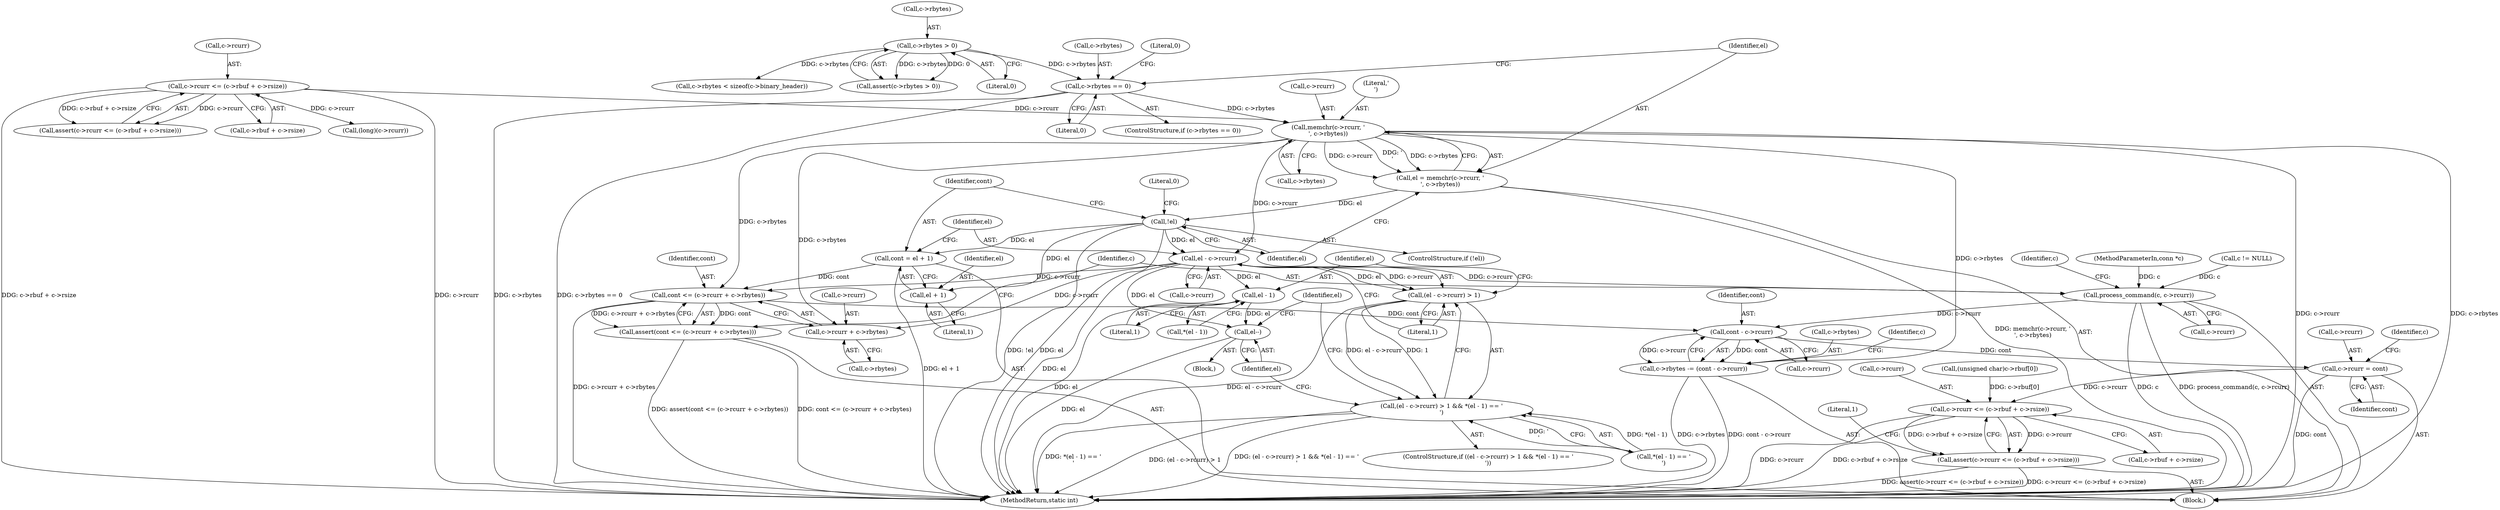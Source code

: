 digraph "0_memcached_75cc83685e103bc8ba380a57468c8f04413033f9@API" {
"1000482" [label="(Call,memchr(c->rcurr, '\n', c->rbytes))"];
"1000113" [label="(Call,c->rcurr <= (c->rbuf + c->rsize))"];
"1000473" [label="(Call,c->rbytes == 0)"];
"1000125" [label="(Call,c->rbytes > 0)"];
"1000480" [label="(Call,el = memchr(c->rcurr, '\n', c->rbytes))"];
"1000491" [label="(Call,!el)"];
"1000495" [label="(Call,cont = el + 1)"];
"1000523" [label="(Call,cont <= (c->rcurr + c->rbytes))"];
"1000522" [label="(Call,assert(cont <= (c->rcurr + c->rbytes)))"];
"1000541" [label="(Call,cont - c->rcurr)"];
"1000537" [label="(Call,c->rbytes -= (cont - c->rcurr))"];
"1000546" [label="(Call,c->rcurr = cont)"];
"1000552" [label="(Call,c->rcurr <= (c->rbuf + c->rsize))"];
"1000551" [label="(Call,assert(c->rcurr <= (c->rbuf + c->rsize)))"];
"1000497" [label="(Call,el + 1)"];
"1000503" [label="(Call,el - c->rcurr)"];
"1000502" [label="(Call,(el - c->rcurr) > 1)"];
"1000501" [label="(Call,(el - c->rcurr) > 1 && *(el - 1) == '\r')"];
"1000511" [label="(Call,el - 1)"];
"1000516" [label="(Call,el--)"];
"1000525" [label="(Call,c->rcurr + c->rbytes)"];
"1000532" [label="(Call,process_command(c, c->rcurr))"];
"1000550" [label="(Identifier,cont)"];
"1000109" [label="(Call,c != NULL)"];
"1000473" [label="(Call,c->rbytes == 0)"];
"1000510" [label="(Call,*(el - 1))"];
"1000474" [label="(Call,c->rbytes)"];
"1000552" [label="(Call,c->rcurr <= (c->rbuf + c->rsize))"];
"1000483" [label="(Call,c->rcurr)"];
"1000193" [label="(Call,c->rbytes < sizeof(c->binary_header))"];
"1000503" [label="(Call,el - c->rcurr)"];
"1000496" [label="(Identifier,cont)"];
"1000538" [label="(Call,c->rbytes)"];
"1000526" [label="(Call,c->rcurr)"];
"1000524" [label="(Identifier,cont)"];
"1000515" [label="(Block,)"];
"1000556" [label="(Call,c->rbuf + c->rsize)"];
"1000517" [label="(Identifier,el)"];
"1000553" [label="(Call,c->rcurr)"];
"1000513" [label="(Literal,1)"];
"1000486" [label="(Literal,'\n')"];
"1000523" [label="(Call,cont <= (c->rcurr + c->rbytes))"];
"1000145" [label="(Call,(unsigned char)c->rbuf[0])"];
"1000564" [label="(Literal,1)"];
"1000548" [label="(Identifier,c)"];
"1000512" [label="(Identifier,el)"];
"1000505" [label="(Call,c->rcurr)"];
"1000520" [label="(Identifier,el)"];
"1000480" [label="(Call,el = memchr(c->rcurr, '\n', c->rbytes))"];
"1000554" [label="(Identifier,c)"];
"1000539" [label="(Identifier,c)"];
"1000126" [label="(Call,c->rbytes)"];
"1000481" [label="(Identifier,el)"];
"1000532" [label="(Call,process_command(c, c->rcurr))"];
"1000482" [label="(Call,memchr(c->rcurr, '\n', c->rbytes))"];
"1000508" [label="(Literal,1)"];
"1000509" [label="(Call,*(el - 1) == '\r')"];
"1000125" [label="(Call,c->rbytes > 0)"];
"1000491" [label="(Call,!el)"];
"1000492" [label="(Identifier,el)"];
"1000499" [label="(Literal,1)"];
"1000504" [label="(Identifier,el)"];
"1000129" [label="(Literal,0)"];
"1000546" [label="(Call,c->rcurr = cont)"];
"1000498" [label="(Identifier,el)"];
"1000106" [label="(MethodParameterIn,conn *c)"];
"1000543" [label="(Call,c->rcurr)"];
"1000477" [label="(Literal,0)"];
"1000522" [label="(Call,assert(cont <= (c->rcurr + c->rbytes)))"];
"1000534" [label="(Call,c->rcurr)"];
"1000495" [label="(Call,cont = el + 1)"];
"1000112" [label="(Call,assert(c->rcurr <= (c->rbuf + c->rsize)))"];
"1000541" [label="(Call,cont - c->rcurr)"];
"1000551" [label="(Call,assert(c->rcurr <= (c->rbuf + c->rsize)))"];
"1000511" [label="(Call,el - 1)"];
"1000124" [label="(Call,assert(c->rbytes > 0))"];
"1000469" [label="(Block,)"];
"1000537" [label="(Call,c->rbytes -= (cont - c->rcurr))"];
"1000479" [label="(Literal,0)"];
"1000113" [label="(Call,c->rcurr <= (c->rbuf + c->rsize))"];
"1000533" [label="(Identifier,c)"];
"1000502" [label="(Call,(el - c->rcurr) > 1)"];
"1000117" [label="(Call,c->rbuf + c->rsize)"];
"1000501" [label="(Call,(el - c->rcurr) > 1 && *(el - 1) == '\r')"];
"1000500" [label="(ControlStructure,if ((el - c->rcurr) > 1 && *(el - 1) == '\r'))"];
"1000529" [label="(Call,c->rbytes)"];
"1000525" [label="(Call,c->rcurr + c->rbytes)"];
"1000516" [label="(Call,el--)"];
"1000209" [label="(Call,(long)(c->rcurr))"];
"1000472" [label="(ControlStructure,if (c->rbytes == 0))"];
"1000547" [label="(Call,c->rcurr)"];
"1000487" [label="(Call,c->rbytes)"];
"1000542" [label="(Identifier,cont)"];
"1000497" [label="(Call,el + 1)"];
"1000565" [label="(MethodReturn,static int)"];
"1000114" [label="(Call,c->rcurr)"];
"1000490" [label="(ControlStructure,if (!el))"];
"1000494" [label="(Literal,0)"];
"1000482" -> "1000480"  [label="AST: "];
"1000482" -> "1000487"  [label="CFG: "];
"1000483" -> "1000482"  [label="AST: "];
"1000486" -> "1000482"  [label="AST: "];
"1000487" -> "1000482"  [label="AST: "];
"1000480" -> "1000482"  [label="CFG: "];
"1000482" -> "1000565"  [label="DDG: c->rcurr"];
"1000482" -> "1000565"  [label="DDG: c->rbytes"];
"1000482" -> "1000480"  [label="DDG: c->rcurr"];
"1000482" -> "1000480"  [label="DDG: '\n'"];
"1000482" -> "1000480"  [label="DDG: c->rbytes"];
"1000113" -> "1000482"  [label="DDG: c->rcurr"];
"1000473" -> "1000482"  [label="DDG: c->rbytes"];
"1000482" -> "1000503"  [label="DDG: c->rcurr"];
"1000482" -> "1000523"  [label="DDG: c->rbytes"];
"1000482" -> "1000525"  [label="DDG: c->rbytes"];
"1000482" -> "1000537"  [label="DDG: c->rbytes"];
"1000113" -> "1000112"  [label="AST: "];
"1000113" -> "1000117"  [label="CFG: "];
"1000114" -> "1000113"  [label="AST: "];
"1000117" -> "1000113"  [label="AST: "];
"1000112" -> "1000113"  [label="CFG: "];
"1000113" -> "1000565"  [label="DDG: c->rbuf + c->rsize"];
"1000113" -> "1000565"  [label="DDG: c->rcurr"];
"1000113" -> "1000112"  [label="DDG: c->rcurr"];
"1000113" -> "1000112"  [label="DDG: c->rbuf + c->rsize"];
"1000113" -> "1000209"  [label="DDG: c->rcurr"];
"1000473" -> "1000472"  [label="AST: "];
"1000473" -> "1000477"  [label="CFG: "];
"1000474" -> "1000473"  [label="AST: "];
"1000477" -> "1000473"  [label="AST: "];
"1000479" -> "1000473"  [label="CFG: "];
"1000481" -> "1000473"  [label="CFG: "];
"1000473" -> "1000565"  [label="DDG: c->rbytes"];
"1000473" -> "1000565"  [label="DDG: c->rbytes == 0"];
"1000125" -> "1000473"  [label="DDG: c->rbytes"];
"1000125" -> "1000124"  [label="AST: "];
"1000125" -> "1000129"  [label="CFG: "];
"1000126" -> "1000125"  [label="AST: "];
"1000129" -> "1000125"  [label="AST: "];
"1000124" -> "1000125"  [label="CFG: "];
"1000125" -> "1000124"  [label="DDG: c->rbytes"];
"1000125" -> "1000124"  [label="DDG: 0"];
"1000125" -> "1000193"  [label="DDG: c->rbytes"];
"1000480" -> "1000469"  [label="AST: "];
"1000481" -> "1000480"  [label="AST: "];
"1000492" -> "1000480"  [label="CFG: "];
"1000480" -> "1000565"  [label="DDG: memchr(c->rcurr, '\n', c->rbytes)"];
"1000480" -> "1000491"  [label="DDG: el"];
"1000491" -> "1000490"  [label="AST: "];
"1000491" -> "1000492"  [label="CFG: "];
"1000492" -> "1000491"  [label="AST: "];
"1000494" -> "1000491"  [label="CFG: "];
"1000496" -> "1000491"  [label="CFG: "];
"1000491" -> "1000565"  [label="DDG: !el"];
"1000491" -> "1000565"  [label="DDG: el"];
"1000491" -> "1000495"  [label="DDG: el"];
"1000491" -> "1000497"  [label="DDG: el"];
"1000491" -> "1000503"  [label="DDG: el"];
"1000495" -> "1000469"  [label="AST: "];
"1000495" -> "1000497"  [label="CFG: "];
"1000496" -> "1000495"  [label="AST: "];
"1000497" -> "1000495"  [label="AST: "];
"1000504" -> "1000495"  [label="CFG: "];
"1000495" -> "1000565"  [label="DDG: el + 1"];
"1000495" -> "1000523"  [label="DDG: cont"];
"1000523" -> "1000522"  [label="AST: "];
"1000523" -> "1000525"  [label="CFG: "];
"1000524" -> "1000523"  [label="AST: "];
"1000525" -> "1000523"  [label="AST: "];
"1000522" -> "1000523"  [label="CFG: "];
"1000523" -> "1000565"  [label="DDG: c->rcurr + c->rbytes"];
"1000523" -> "1000522"  [label="DDG: cont"];
"1000523" -> "1000522"  [label="DDG: c->rcurr + c->rbytes"];
"1000503" -> "1000523"  [label="DDG: c->rcurr"];
"1000523" -> "1000541"  [label="DDG: cont"];
"1000522" -> "1000469"  [label="AST: "];
"1000533" -> "1000522"  [label="CFG: "];
"1000522" -> "1000565"  [label="DDG: assert(cont <= (c->rcurr + c->rbytes))"];
"1000522" -> "1000565"  [label="DDG: cont <= (c->rcurr + c->rbytes)"];
"1000541" -> "1000537"  [label="AST: "];
"1000541" -> "1000543"  [label="CFG: "];
"1000542" -> "1000541"  [label="AST: "];
"1000543" -> "1000541"  [label="AST: "];
"1000537" -> "1000541"  [label="CFG: "];
"1000541" -> "1000537"  [label="DDG: cont"];
"1000541" -> "1000537"  [label="DDG: c->rcurr"];
"1000532" -> "1000541"  [label="DDG: c->rcurr"];
"1000541" -> "1000546"  [label="DDG: cont"];
"1000537" -> "1000469"  [label="AST: "];
"1000538" -> "1000537"  [label="AST: "];
"1000548" -> "1000537"  [label="CFG: "];
"1000537" -> "1000565"  [label="DDG: c->rbytes"];
"1000537" -> "1000565"  [label="DDG: cont - c->rcurr"];
"1000546" -> "1000469"  [label="AST: "];
"1000546" -> "1000550"  [label="CFG: "];
"1000547" -> "1000546"  [label="AST: "];
"1000550" -> "1000546"  [label="AST: "];
"1000554" -> "1000546"  [label="CFG: "];
"1000546" -> "1000565"  [label="DDG: cont"];
"1000546" -> "1000552"  [label="DDG: c->rcurr"];
"1000552" -> "1000551"  [label="AST: "];
"1000552" -> "1000556"  [label="CFG: "];
"1000553" -> "1000552"  [label="AST: "];
"1000556" -> "1000552"  [label="AST: "];
"1000551" -> "1000552"  [label="CFG: "];
"1000552" -> "1000565"  [label="DDG: c->rcurr"];
"1000552" -> "1000565"  [label="DDG: c->rbuf + c->rsize"];
"1000552" -> "1000551"  [label="DDG: c->rcurr"];
"1000552" -> "1000551"  [label="DDG: c->rbuf + c->rsize"];
"1000145" -> "1000552"  [label="DDG: c->rbuf[0]"];
"1000551" -> "1000469"  [label="AST: "];
"1000564" -> "1000551"  [label="CFG: "];
"1000551" -> "1000565"  [label="DDG: assert(c->rcurr <= (c->rbuf + c->rsize))"];
"1000551" -> "1000565"  [label="DDG: c->rcurr <= (c->rbuf + c->rsize)"];
"1000497" -> "1000499"  [label="CFG: "];
"1000498" -> "1000497"  [label="AST: "];
"1000499" -> "1000497"  [label="AST: "];
"1000503" -> "1000502"  [label="AST: "];
"1000503" -> "1000505"  [label="CFG: "];
"1000504" -> "1000503"  [label="AST: "];
"1000505" -> "1000503"  [label="AST: "];
"1000508" -> "1000503"  [label="CFG: "];
"1000503" -> "1000565"  [label="DDG: el"];
"1000503" -> "1000502"  [label="DDG: el"];
"1000503" -> "1000502"  [label="DDG: c->rcurr"];
"1000503" -> "1000511"  [label="DDG: el"];
"1000503" -> "1000516"  [label="DDG: el"];
"1000503" -> "1000525"  [label="DDG: c->rcurr"];
"1000503" -> "1000532"  [label="DDG: c->rcurr"];
"1000502" -> "1000501"  [label="AST: "];
"1000502" -> "1000508"  [label="CFG: "];
"1000508" -> "1000502"  [label="AST: "];
"1000512" -> "1000502"  [label="CFG: "];
"1000501" -> "1000502"  [label="CFG: "];
"1000502" -> "1000565"  [label="DDG: el - c->rcurr"];
"1000502" -> "1000501"  [label="DDG: el - c->rcurr"];
"1000502" -> "1000501"  [label="DDG: 1"];
"1000501" -> "1000500"  [label="AST: "];
"1000501" -> "1000509"  [label="CFG: "];
"1000509" -> "1000501"  [label="AST: "];
"1000517" -> "1000501"  [label="CFG: "];
"1000520" -> "1000501"  [label="CFG: "];
"1000501" -> "1000565"  [label="DDG: *(el - 1) == '\r'"];
"1000501" -> "1000565"  [label="DDG: (el - c->rcurr) > 1"];
"1000501" -> "1000565"  [label="DDG: (el - c->rcurr) > 1 && *(el - 1) == '\r'"];
"1000509" -> "1000501"  [label="DDG: *(el - 1)"];
"1000509" -> "1000501"  [label="DDG: '\r'"];
"1000511" -> "1000510"  [label="AST: "];
"1000511" -> "1000513"  [label="CFG: "];
"1000512" -> "1000511"  [label="AST: "];
"1000513" -> "1000511"  [label="AST: "];
"1000510" -> "1000511"  [label="CFG: "];
"1000511" -> "1000565"  [label="DDG: el"];
"1000511" -> "1000516"  [label="DDG: el"];
"1000516" -> "1000515"  [label="AST: "];
"1000516" -> "1000517"  [label="CFG: "];
"1000517" -> "1000516"  [label="AST: "];
"1000520" -> "1000516"  [label="CFG: "];
"1000516" -> "1000565"  [label="DDG: el"];
"1000525" -> "1000529"  [label="CFG: "];
"1000526" -> "1000525"  [label="AST: "];
"1000529" -> "1000525"  [label="AST: "];
"1000532" -> "1000469"  [label="AST: "];
"1000532" -> "1000534"  [label="CFG: "];
"1000533" -> "1000532"  [label="AST: "];
"1000534" -> "1000532"  [label="AST: "];
"1000539" -> "1000532"  [label="CFG: "];
"1000532" -> "1000565"  [label="DDG: c"];
"1000532" -> "1000565"  [label="DDG: process_command(c, c->rcurr)"];
"1000109" -> "1000532"  [label="DDG: c"];
"1000106" -> "1000532"  [label="DDG: c"];
}
